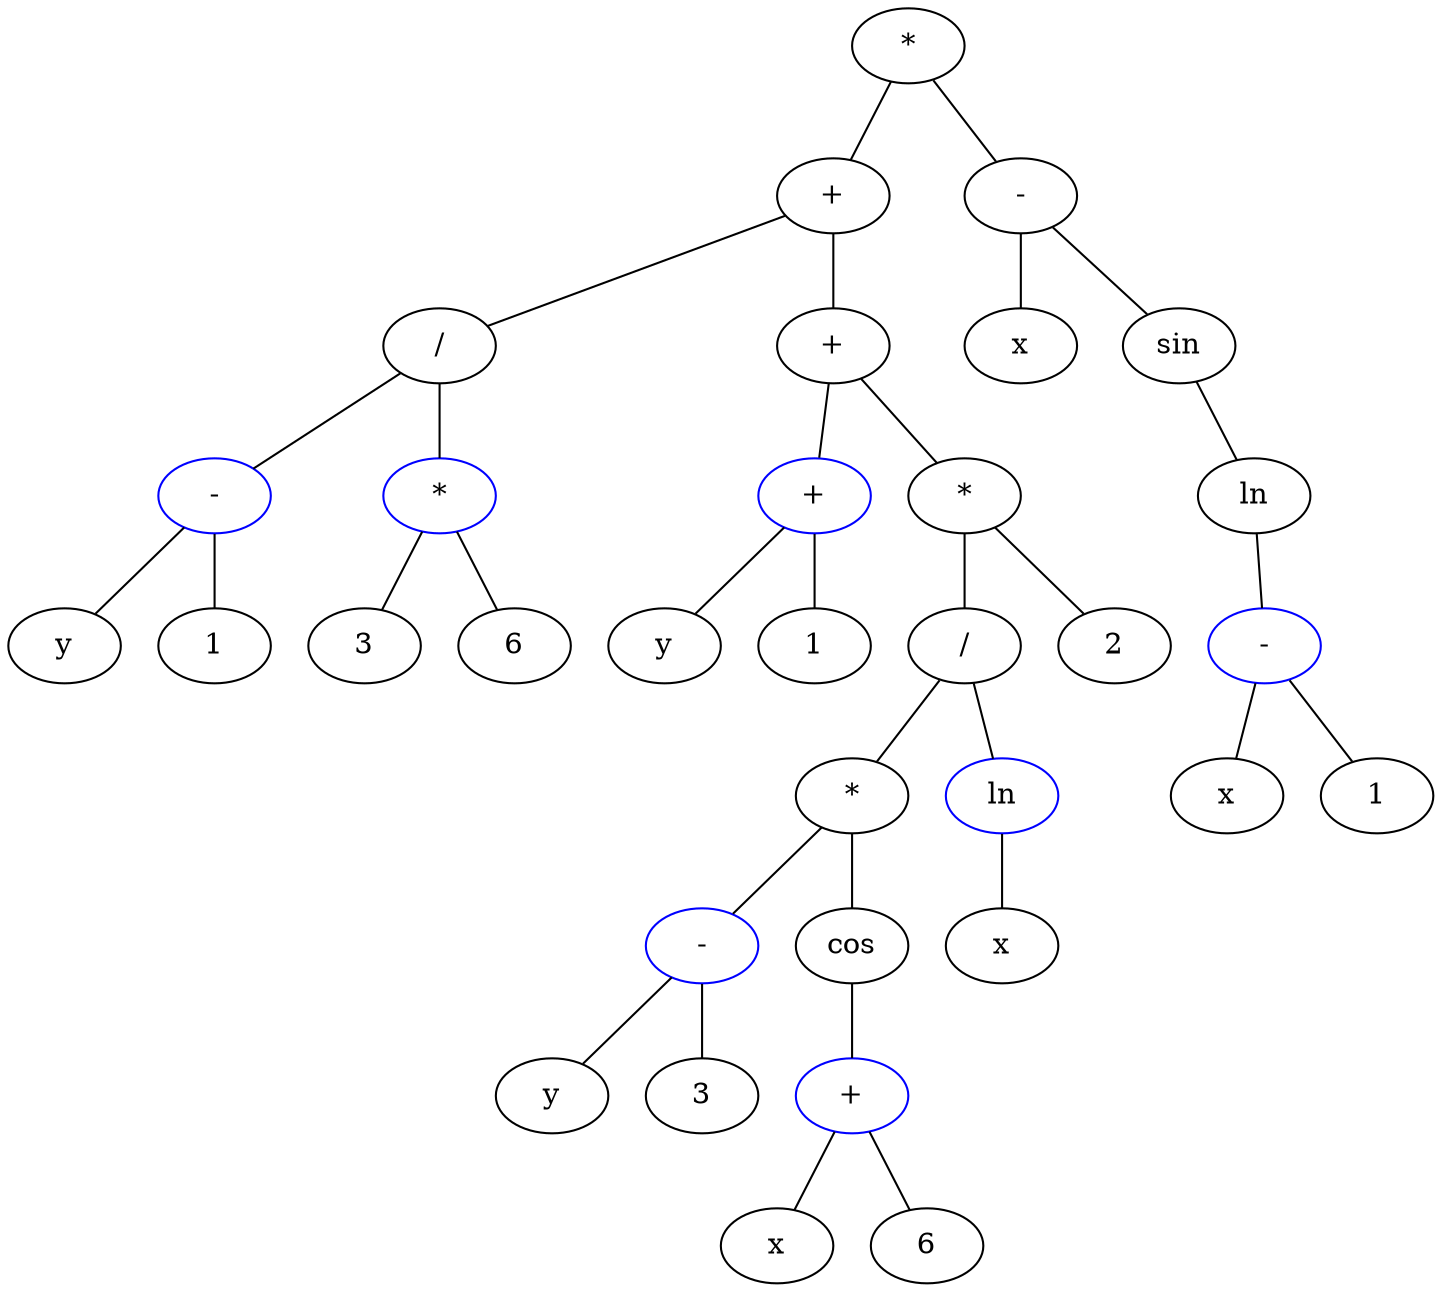 graph "expr2" {
1690351584 [label="y" color="black"]
1690353728 [label="-" color="blue"]
1690352656 [label="1" color="black"]
1690358016 [label="/" color="black"]
1690354800 [label="3" color="black"]
1690356944 [label="*" color="blue"]
1690355872 [label="6" color="black"]
1690377312 [label="+" color="black"]
1690359088 [label="y" color="black"]
1690361232 [label="+" color="blue"]
1690360160 [label="1" color="black"]
1690376240 [label="+" color="black"]
1690363376 [label="y" color="black"]
1690365520 [label="-" color="blue"]
1690364448 [label="3" color="black"]
1690370880 [label="*" color="black"]
1690369808 [label="cos" color="black"]
1690366592 [label="x" color="black"]
1690368736 [label="+" color="blue"]
1690367664 [label="6" color="black"]
1690374096 [label="/" color="black"]
1690373024 [label="ln" color="blue"]
1690371952 [label="x" color="black"]
1690375168 [label="*" color="black"]
1690362304 [label="2" color="black"]
1690385888 [label="*" color="black"]
1690378384 [label="x" color="black"]
1690384816 [label="-" color="black"]
1690383744 [label="sin" color="black"]
1690382672 [label="ln" color="black"]
1690379456 [label="x" color="black"]
1690381600 [label="-" color="blue"]
1690380528 [label="1" color="black"]
1690385888 -- 1690377312 -- 1690358016 -- 1690353728 -- 1690351584;
1690353728 -- 1690352656;
1690358016 -- 1690356944 -- 1690354800;
1690356944 -- 1690355872;
1690377312 -- 1690376240 -- 1690361232 -- 1690359088;
1690361232 -- 1690360160;
1690376240 -- 1690375168 -- 1690374096 -- 1690370880 -- 1690365520 -- 1690363376;
1690365520 -- 1690364448;
1690370880 -- 1690369808 -- 1690368736 -- 1690366592;
1690368736 -- 1690367664;
1690374096 -- 1690373024 -- 1690371952;
1690375168 -- 1690362304;
1690385888 -- 1690384816 -- 1690378384;
1690384816 -- 1690383744 -- 1690382672 -- 1690381600 -- 1690379456;
1690381600 -- 1690380528;
}
